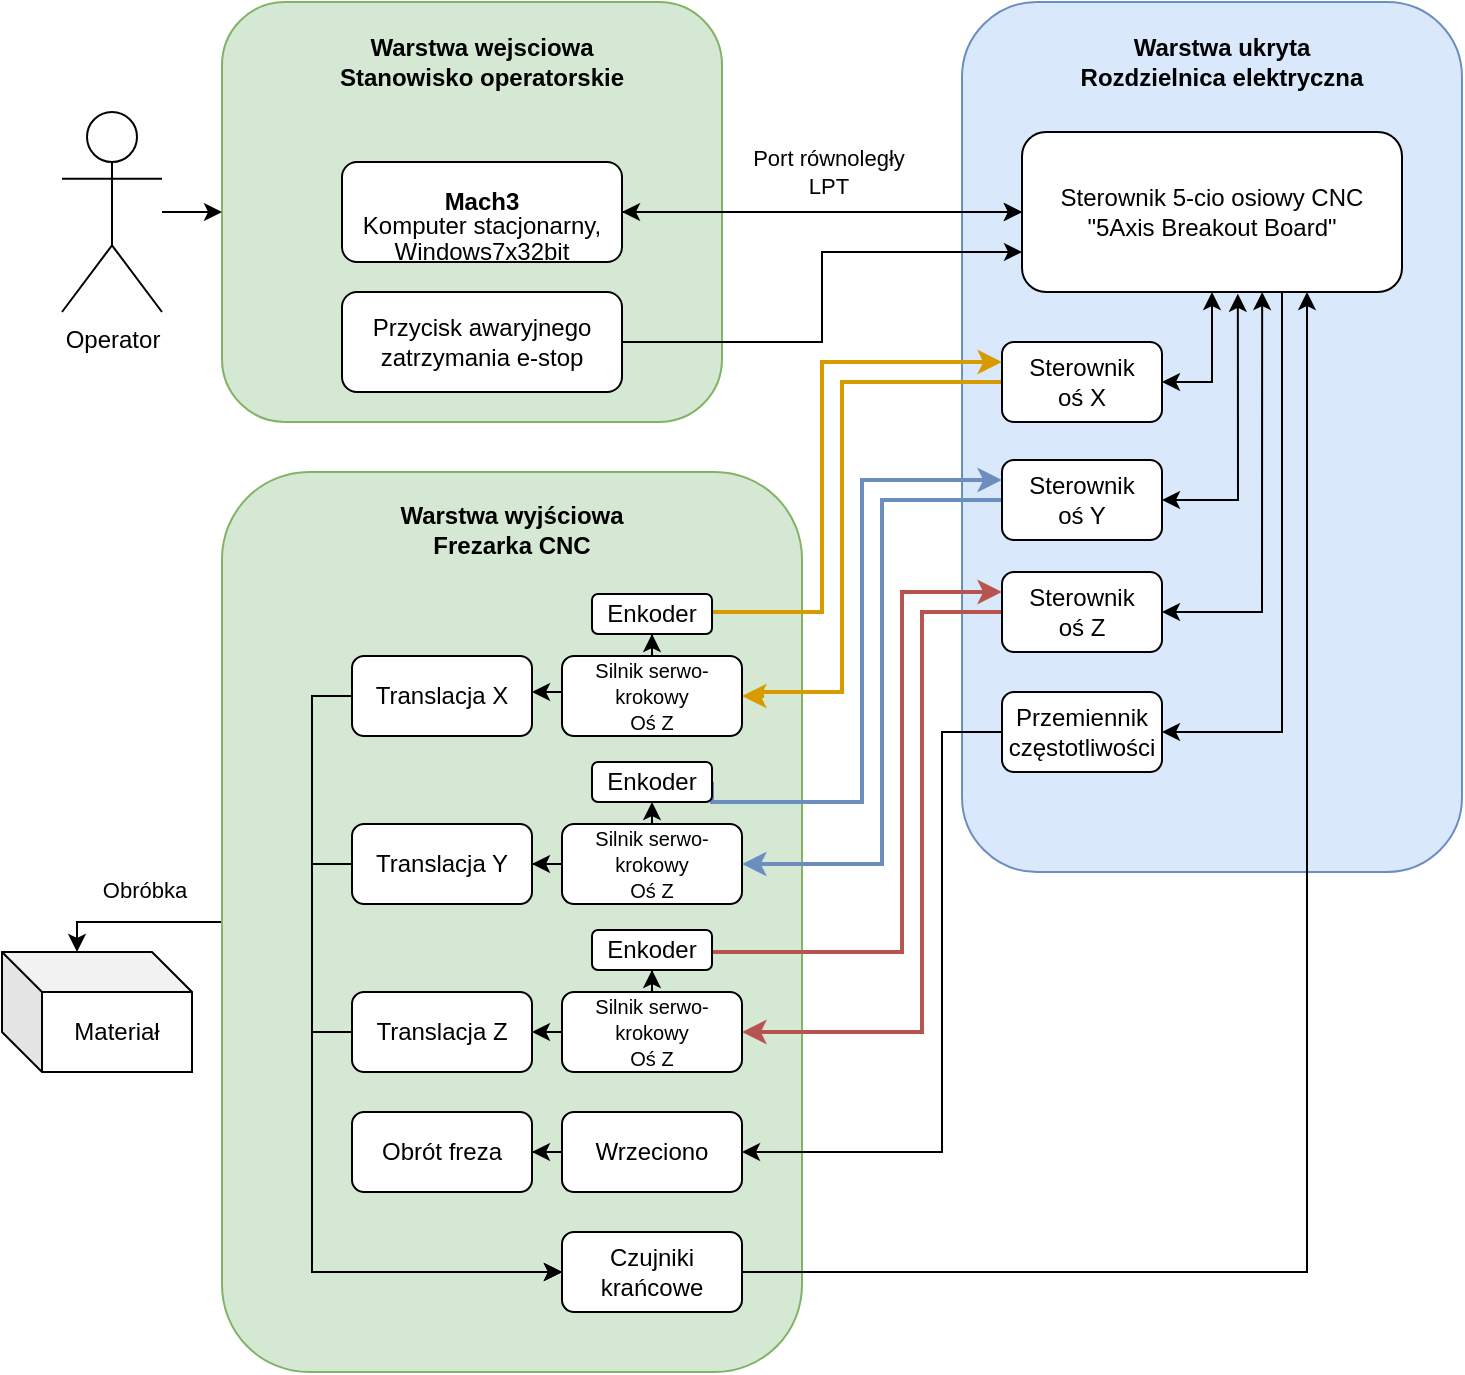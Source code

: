 <mxfile version="22.1.16" type="github">
  <diagram name="Page-1" id="szuRNDVLsLvM3TpF7tbm">
    <mxGraphModel dx="2603" dy="822" grid="1" gridSize="10" guides="1" tooltips="1" connect="1" arrows="1" fold="1" page="1" pageScale="1" pageWidth="1169" pageHeight="827" math="0" shadow="0">
      <root>
        <mxCell id="0" />
        <mxCell id="1" parent="0" />
        <mxCell id="0a7FApHj3BCXqNyQYN4L-6" value="" style="rounded=1;whiteSpace=wrap;html=1;fillColor=#d5e8d4;strokeColor=#82b366;" parent="1" vertex="1">
          <mxGeometry x="-90" y="165" width="250" height="210" as="geometry" />
        </mxCell>
        <mxCell id="0a7FApHj3BCXqNyQYN4L-4" value="" style="rounded=1;whiteSpace=wrap;html=1;fillColor=#dae8fc;strokeColor=#6c8ebf;" parent="1" vertex="1">
          <mxGeometry x="280" y="165" width="250" height="435" as="geometry" />
        </mxCell>
        <mxCell id="xdS54QY0vX1um2URCebI-88" style="edgeStyle=orthogonalEdgeStyle;rounded=0;orthogonalLoop=1;jettySize=auto;html=1;entryX=1;entryY=0.5;entryDx=0;entryDy=0;" parent="1" source="0a7FApHj3BCXqNyQYN4L-2" target="xdS54QY0vX1um2URCebI-50" edge="1">
          <mxGeometry relative="1" as="geometry">
            <Array as="points">
              <mxPoint x="440" y="530" />
            </Array>
          </mxGeometry>
        </mxCell>
        <mxCell id="0a7FApHj3BCXqNyQYN4L-2" value="&lt;div&gt;Sterownik 5-cio osiowy CNC&lt;/div&gt;&lt;div&gt;&quot;5Axis Breakout Board&quot;&lt;br&gt;&lt;/div&gt;" style="rounded=1;whiteSpace=wrap;html=1;" parent="1" vertex="1">
          <mxGeometry x="310" y="230" width="190" height="80" as="geometry" />
        </mxCell>
        <mxCell id="0a7FApHj3BCXqNyQYN4L-8" style="edgeStyle=orthogonalEdgeStyle;rounded=0;orthogonalLoop=1;jettySize=auto;html=1;exitX=1;exitY=0.5;exitDx=0;exitDy=0;entryX=0;entryY=0.5;entryDx=0;entryDy=0;" parent="1" source="0a7FApHj3BCXqNyQYN4L-3" target="0a7FApHj3BCXqNyQYN4L-2" edge="1">
          <mxGeometry relative="1" as="geometry" />
        </mxCell>
        <mxCell id="0a7FApHj3BCXqNyQYN4L-11" value="Port równoległy&lt;br&gt;LPT" style="edgeLabel;html=1;align=center;verticalAlign=middle;resizable=0;points=[];" parent="0a7FApHj3BCXqNyQYN4L-8" vertex="1" connectable="0">
          <mxGeometry x="0.215" y="3" relative="1" as="geometry">
            <mxPoint x="-19" y="-17" as="offset" />
          </mxGeometry>
        </mxCell>
        <mxCell id="0a7FApHj3BCXqNyQYN4L-3" value="&lt;br&gt;&lt;div&gt;&lt;b&gt;Mach3&lt;/b&gt;&lt;/div&gt;&lt;div style=&quot;line-height: 90%;&quot;&gt;Komputer stacjonarny,&lt;/div&gt;&lt;div&gt;Windows7x32bit&lt;br&gt;&lt;/div&gt;" style="rounded=1;whiteSpace=wrap;html=1;" parent="1" vertex="1">
          <mxGeometry x="-30" y="245" width="140" height="50" as="geometry" />
        </mxCell>
        <mxCell id="0a7FApHj3BCXqNyQYN4L-5" value="Warstwa ukryta&lt;br&gt;Rozdzielnica elektryczna" style="text;html=1;strokeColor=none;fillColor=none;align=center;verticalAlign=middle;whiteSpace=wrap;rounded=0;fontStyle=1" parent="1" vertex="1">
          <mxGeometry x="310" y="180" width="200" height="30" as="geometry" />
        </mxCell>
        <mxCell id="0a7FApHj3BCXqNyQYN4L-7" value="Warstwa wejsciowa &lt;b&gt;&lt;br&gt;Stanowisko operatorskie&lt;br&gt;&lt;/b&gt;" style="text;html=1;strokeColor=none;fillColor=none;align=center;verticalAlign=middle;whiteSpace=wrap;rounded=0;fontStyle=1" parent="1" vertex="1">
          <mxGeometry x="-60" y="180" width="200" height="30" as="geometry" />
        </mxCell>
        <mxCell id="xdS54QY0vX1um2URCebI-13" value="" style="edgeStyle=orthogonalEdgeStyle;rounded=0;orthogonalLoop=1;jettySize=auto;html=1;" parent="1" source="0a7FApHj3BCXqNyQYN4L-9" target="0a7FApHj3BCXqNyQYN4L-6" edge="1">
          <mxGeometry relative="1" as="geometry" />
        </mxCell>
        <mxCell id="0a7FApHj3BCXqNyQYN4L-9" value="Operator" style="shape=umlActor;verticalLabelPosition=bottom;verticalAlign=top;html=1;outlineConnect=0;" parent="1" vertex="1">
          <mxGeometry x="-170" y="220" width="50" height="100" as="geometry" />
        </mxCell>
        <mxCell id="0a7FApHj3BCXqNyQYN4L-33" value="" style="endArrow=classic;startArrow=classic;html=1;rounded=0;exitX=1;exitY=0.5;exitDx=0;exitDy=0;entryX=0;entryY=0.5;entryDx=0;entryDy=0;" parent="1" source="0a7FApHj3BCXqNyQYN4L-3" target="0a7FApHj3BCXqNyQYN4L-2" edge="1">
          <mxGeometry width="50" height="50" relative="1" as="geometry">
            <mxPoint x="180" y="440" as="sourcePoint" />
            <mxPoint x="230" y="390" as="targetPoint" />
          </mxGeometry>
        </mxCell>
        <mxCell id="xdS54QY0vX1um2URCebI-90" value="" style="edgeStyle=orthogonalEdgeStyle;rounded=0;orthogonalLoop=1;jettySize=auto;html=1;entryX=0;entryY=0;entryDx=37.5;entryDy=0;entryPerimeter=0;" parent="1" source="xdS54QY0vX1um2URCebI-1" target="xdS54QY0vX1um2URCebI-14" edge="1">
          <mxGeometry relative="1" as="geometry">
            <Array as="points">
              <mxPoint x="-162" y="625" />
            </Array>
          </mxGeometry>
        </mxCell>
        <mxCell id="xdS54QY0vX1um2URCebI-91" value="Obróbka" style="edgeLabel;html=1;align=center;verticalAlign=middle;resizable=0;points=[];" parent="xdS54QY0vX1um2URCebI-90" vertex="1" connectable="0">
          <mxGeometry x="-0.108" y="3" relative="1" as="geometry">
            <mxPoint y="-19" as="offset" />
          </mxGeometry>
        </mxCell>
        <mxCell id="xdS54QY0vX1um2URCebI-1" value="" style="rounded=1;whiteSpace=wrap;html=1;fillColor=#d5e8d4;strokeColor=#82b366;" parent="1" vertex="1">
          <mxGeometry x="-90" y="400" width="290" height="450" as="geometry" />
        </mxCell>
        <mxCell id="xdS54QY0vX1um2URCebI-2" value="Warstwa wyjściowa&lt;br&gt;Frezarka CNC" style="text;html=1;strokeColor=none;fillColor=none;align=center;verticalAlign=middle;whiteSpace=wrap;rounded=0;fontStyle=1" parent="1" vertex="1">
          <mxGeometry x="-45" y="414" width="200" height="30" as="geometry" />
        </mxCell>
        <mxCell id="xdS54QY0vX1um2URCebI-78" style="edgeStyle=orthogonalEdgeStyle;rounded=0;orthogonalLoop=1;jettySize=auto;html=1;exitX=0;exitY=0.5;exitDx=0;exitDy=0;entryX=1;entryY=0.5;entryDx=0;entryDy=0;fontColor=#FFD966;fillColor=#ffe6cc;strokeColor=#d79b00;strokeWidth=2;" parent="1" source="xdS54QY0vX1um2URCebI-5" target="xdS54QY0vX1um2URCebI-70" edge="1">
          <mxGeometry relative="1" as="geometry">
            <Array as="points">
              <mxPoint x="220" y="355" />
              <mxPoint x="220" y="510" />
              <mxPoint x="180" y="510" />
              <mxPoint x="180" y="512" />
            </Array>
          </mxGeometry>
        </mxCell>
        <mxCell id="xdS54QY0vX1um2URCebI-5" value="Sterownik&lt;br&gt;oś X" style="rounded=1;whiteSpace=wrap;html=1;" parent="1" vertex="1">
          <mxGeometry x="300" y="335" width="80" height="40" as="geometry" />
        </mxCell>
        <mxCell id="xdS54QY0vX1um2URCebI-22" value="" style="edgeStyle=orthogonalEdgeStyle;rounded=0;orthogonalLoop=1;jettySize=auto;html=1;" parent="1" source="xdS54QY0vX1um2URCebI-6" target="xdS54QY0vX1um2URCebI-15" edge="1">
          <mxGeometry relative="1" as="geometry" />
        </mxCell>
        <mxCell id="xdS54QY0vX1um2URCebI-6" value="Wrzeciono" style="rounded=1;whiteSpace=wrap;html=1;" parent="1" vertex="1">
          <mxGeometry x="80" y="720" width="90" height="40" as="geometry" />
        </mxCell>
        <mxCell id="xdS54QY0vX1um2URCebI-19" value="" style="edgeStyle=orthogonalEdgeStyle;rounded=0;orthogonalLoop=1;jettySize=auto;html=1;" parent="1" target="xdS54QY0vX1um2URCebI-16" edge="1">
          <mxGeometry relative="1" as="geometry">
            <mxPoint x="80" y="517.029" as="sourcePoint" />
            <Array as="points">
              <mxPoint x="80" y="510" />
            </Array>
          </mxGeometry>
        </mxCell>
        <mxCell id="xdS54QY0vX1um2URCebI-20" value="" style="edgeStyle=orthogonalEdgeStyle;rounded=0;orthogonalLoop=1;jettySize=auto;html=1;" parent="1" source="xdS54QY0vX1um2URCebI-8" target="xdS54QY0vX1um2URCebI-17" edge="1">
          <mxGeometry relative="1" as="geometry" />
        </mxCell>
        <mxCell id="xdS54QY0vX1um2URCebI-65" style="edgeStyle=orthogonalEdgeStyle;rounded=0;orthogonalLoop=1;jettySize=auto;html=1;exitX=0.5;exitY=0;exitDx=0;exitDy=0;entryX=0.5;entryY=1;entryDx=0;entryDy=0;" parent="1" source="xdS54QY0vX1um2URCebI-8" target="xdS54QY0vX1um2URCebI-62" edge="1">
          <mxGeometry relative="1" as="geometry" />
        </mxCell>
        <mxCell id="xdS54QY0vX1um2URCebI-8" value="&lt;p style=&quot;line-height: 100%;&quot;&gt;&lt;font style=&quot;font-size: 10px;&quot;&gt;Silnik serwo-krokowy&lt;br&gt;Oś Z&lt;/font&gt;&lt;/p&gt;" style="rounded=1;whiteSpace=wrap;html=1;" parent="1" vertex="1">
          <mxGeometry x="80" y="576" width="90" height="40" as="geometry" />
        </mxCell>
        <mxCell id="xdS54QY0vX1um2URCebI-21" value="" style="edgeStyle=orthogonalEdgeStyle;rounded=0;orthogonalLoop=1;jettySize=auto;html=1;entryX=1;entryY=0.5;entryDx=0;entryDy=0;" parent="1" target="xdS54QY0vX1um2URCebI-18" edge="1">
          <mxGeometry relative="1" as="geometry">
            <mxPoint x="80" y="680" as="sourcePoint" />
          </mxGeometry>
        </mxCell>
        <mxCell id="xdS54QY0vX1um2URCebI-12" style="edgeStyle=orthogonalEdgeStyle;rounded=0;orthogonalLoop=1;jettySize=auto;html=1;exitX=1;exitY=0.5;exitDx=0;exitDy=0;entryX=0;entryY=0.75;entryDx=0;entryDy=0;" parent="1" source="xdS54QY0vX1um2URCebI-11" target="0a7FApHj3BCXqNyQYN4L-2" edge="1">
          <mxGeometry relative="1" as="geometry" />
        </mxCell>
        <mxCell id="xdS54QY0vX1um2URCebI-11" value="Przycisk awaryjnego&lt;br&gt;zatrzymania e-stop" style="rounded=1;whiteSpace=wrap;html=1;" parent="1" vertex="1">
          <mxGeometry x="-30" y="310" width="140" height="50" as="geometry" />
        </mxCell>
        <mxCell id="xdS54QY0vX1um2URCebI-14" value="Materiał" style="shape=cube;whiteSpace=wrap;html=1;boundedLbl=1;backgroundOutline=1;darkOpacity=0.05;darkOpacity2=0.1;" parent="1" vertex="1">
          <mxGeometry x="-200" y="640" width="95" height="60" as="geometry" />
        </mxCell>
        <mxCell id="xdS54QY0vX1um2URCebI-15" value="Obrót freza" style="rounded=1;whiteSpace=wrap;html=1;" parent="1" vertex="1">
          <mxGeometry x="-25" y="720" width="90" height="40" as="geometry" />
        </mxCell>
        <mxCell id="xdS54QY0vX1um2URCebI-61" style="edgeStyle=orthogonalEdgeStyle;rounded=0;orthogonalLoop=1;jettySize=auto;html=1;entryX=0;entryY=0.5;entryDx=0;entryDy=0;exitX=0;exitY=0.5;exitDx=0;exitDy=0;" parent="1" source="xdS54QY0vX1um2URCebI-16" target="xdS54QY0vX1um2URCebI-38" edge="1">
          <mxGeometry relative="1" as="geometry">
            <mxPoint x="-45" y="800" as="targetPoint" />
          </mxGeometry>
        </mxCell>
        <mxCell id="xdS54QY0vX1um2URCebI-16" value="Translacja X" style="rounded=1;whiteSpace=wrap;html=1;" parent="1" vertex="1">
          <mxGeometry x="-25" y="492" width="90" height="40" as="geometry" />
        </mxCell>
        <mxCell id="xdS54QY0vX1um2URCebI-57" style="edgeStyle=orthogonalEdgeStyle;rounded=0;orthogonalLoop=1;jettySize=auto;html=1;exitX=0;exitY=0.5;exitDx=0;exitDy=0;entryX=0;entryY=0.5;entryDx=0;entryDy=0;" parent="1" source="xdS54QY0vX1um2URCebI-17" target="xdS54QY0vX1um2URCebI-38" edge="1">
          <mxGeometry relative="1" as="geometry" />
        </mxCell>
        <mxCell id="xdS54QY0vX1um2URCebI-17" value="Translacja Y" style="rounded=1;whiteSpace=wrap;html=1;" parent="1" vertex="1">
          <mxGeometry x="-25" y="576" width="90" height="40" as="geometry" />
        </mxCell>
        <mxCell id="xdS54QY0vX1um2URCebI-56" style="edgeStyle=orthogonalEdgeStyle;rounded=0;orthogonalLoop=1;jettySize=auto;html=1;exitX=0;exitY=0.5;exitDx=0;exitDy=0;entryX=0;entryY=0.5;entryDx=0;entryDy=0;" parent="1" source="xdS54QY0vX1um2URCebI-18" target="xdS54QY0vX1um2URCebI-38" edge="1">
          <mxGeometry relative="1" as="geometry" />
        </mxCell>
        <mxCell id="xdS54QY0vX1um2URCebI-18" value="Translacja Z" style="rounded=1;whiteSpace=wrap;html=1;" parent="1" vertex="1">
          <mxGeometry x="-25" y="660" width="90" height="40" as="geometry" />
        </mxCell>
        <mxCell id="xdS54QY0vX1um2URCebI-81" style="edgeStyle=orthogonalEdgeStyle;rounded=0;orthogonalLoop=1;jettySize=auto;html=1;entryX=1;entryY=0.5;entryDx=0;entryDy=0;fillColor=#dae8fc;strokeColor=#6c8ebf;strokeWidth=2;" parent="1" source="xdS54QY0vX1um2URCebI-31" target="xdS54QY0vX1um2URCebI-8" edge="1">
          <mxGeometry relative="1" as="geometry">
            <Array as="points">
              <mxPoint x="240" y="414" />
              <mxPoint x="240" y="596" />
            </Array>
          </mxGeometry>
        </mxCell>
        <mxCell id="xdS54QY0vX1um2URCebI-31" value="Sterownik&lt;br&gt;oś Y" style="rounded=1;whiteSpace=wrap;html=1;" parent="1" vertex="1">
          <mxGeometry x="300" y="394" width="80" height="40" as="geometry" />
        </mxCell>
        <mxCell id="xdS54QY0vX1um2URCebI-55" style="edgeStyle=orthogonalEdgeStyle;rounded=0;orthogonalLoop=1;jettySize=auto;html=1;entryX=0.75;entryY=1;entryDx=0;entryDy=0;" parent="1" source="xdS54QY0vX1um2URCebI-38" target="0a7FApHj3BCXqNyQYN4L-2" edge="1">
          <mxGeometry relative="1" as="geometry" />
        </mxCell>
        <mxCell id="xdS54QY0vX1um2URCebI-38" value="Czujniki&lt;br&gt;krańcowe" style="rounded=1;whiteSpace=wrap;html=1;" parent="1" vertex="1">
          <mxGeometry x="80" y="780" width="90" height="40" as="geometry" />
        </mxCell>
        <mxCell id="xdS54QY0vX1um2URCebI-82" style="edgeStyle=orthogonalEdgeStyle;rounded=0;orthogonalLoop=1;jettySize=auto;html=1;entryX=1;entryY=0.5;entryDx=0;entryDy=0;fillColor=#f8cecc;strokeColor=#b85450;strokeWidth=2;" parent="1" source="xdS54QY0vX1um2URCebI-32" target="xdS54QY0vX1um2URCebI-73" edge="1">
          <mxGeometry relative="1" as="geometry">
            <Array as="points">
              <mxPoint x="260" y="470" />
              <mxPoint x="260" y="680" />
            </Array>
          </mxGeometry>
        </mxCell>
        <mxCell id="xdS54QY0vX1um2URCebI-32" value="Sterownik&lt;br&gt;oś Z" style="rounded=1;whiteSpace=wrap;html=1;" parent="1" vertex="1">
          <mxGeometry x="300" y="450" width="80" height="40" as="geometry" />
        </mxCell>
        <mxCell id="xdS54QY0vX1um2URCebI-84" style="edgeStyle=orthogonalEdgeStyle;rounded=0;orthogonalLoop=1;jettySize=auto;html=1;exitX=0;exitY=0.5;exitDx=0;exitDy=0;entryX=1;entryY=0.5;entryDx=0;entryDy=0;" parent="1" source="xdS54QY0vX1um2URCebI-50" target="xdS54QY0vX1um2URCebI-6" edge="1">
          <mxGeometry relative="1" as="geometry">
            <Array as="points">
              <mxPoint x="270" y="530" />
              <mxPoint x="270" y="740" />
            </Array>
          </mxGeometry>
        </mxCell>
        <mxCell id="xdS54QY0vX1um2URCebI-50" value="Przemiennik&lt;br&gt;częstotliwości" style="rounded=1;whiteSpace=wrap;html=1;" parent="1" vertex="1">
          <mxGeometry x="300" y="510" width="80" height="40" as="geometry" />
        </mxCell>
        <mxCell id="xdS54QY0vX1um2URCebI-80" style="edgeStyle=orthogonalEdgeStyle;rounded=0;orthogonalLoop=1;jettySize=auto;html=1;exitX=1;exitY=0.5;exitDx=0;exitDy=0;entryX=0;entryY=0.25;entryDx=0;entryDy=0;fillColor=#dae8fc;strokeColor=#6c8ebf;strokeWidth=2;" parent="1" source="xdS54QY0vX1um2URCebI-62" target="xdS54QY0vX1um2URCebI-31" edge="1">
          <mxGeometry relative="1" as="geometry">
            <Array as="points">
              <mxPoint x="230" y="565" />
              <mxPoint x="230" y="404" />
            </Array>
          </mxGeometry>
        </mxCell>
        <mxCell id="xdS54QY0vX1um2URCebI-62" value="Enkoder" style="rounded=1;whiteSpace=wrap;html=1;" parent="1" vertex="1">
          <mxGeometry x="95" y="545" width="60" height="20" as="geometry" />
        </mxCell>
        <mxCell id="xdS54QY0vX1um2URCebI-72" style="edgeStyle=orthogonalEdgeStyle;rounded=0;orthogonalLoop=1;jettySize=auto;html=1;entryX=0.5;entryY=1;entryDx=0;entryDy=0;" parent="1" source="xdS54QY0vX1um2URCebI-70" target="xdS54QY0vX1um2URCebI-71" edge="1">
          <mxGeometry relative="1" as="geometry" />
        </mxCell>
        <mxCell id="xdS54QY0vX1um2URCebI-70" value="&lt;p style=&quot;line-height: 100%;&quot;&gt;&lt;font style=&quot;font-size: 10px;&quot;&gt;Silnik serwo-krokowy&lt;br&gt;Oś Z&lt;/font&gt;&lt;/p&gt;" style="rounded=1;whiteSpace=wrap;html=1;" parent="1" vertex="1">
          <mxGeometry x="80" y="492" width="90" height="40" as="geometry" />
        </mxCell>
        <mxCell id="xdS54QY0vX1um2URCebI-77" style="edgeStyle=orthogonalEdgeStyle;rounded=0;orthogonalLoop=1;jettySize=auto;html=1;exitX=1;exitY=0.5;exitDx=0;exitDy=0;entryX=0;entryY=0.25;entryDx=0;entryDy=0;fontColor=#FFD966;fillColor=#ffe6cc;strokeColor=#d79b00;strokeWidth=2;" parent="1" source="xdS54QY0vX1um2URCebI-71" target="xdS54QY0vX1um2URCebI-5" edge="1">
          <mxGeometry relative="1" as="geometry">
            <Array as="points">
              <mxPoint x="155" y="470" />
              <mxPoint x="210" y="470" />
              <mxPoint x="210" y="345" />
            </Array>
          </mxGeometry>
        </mxCell>
        <mxCell id="xdS54QY0vX1um2URCebI-71" value="Enkoder" style="rounded=1;whiteSpace=wrap;html=1;" parent="1" vertex="1">
          <mxGeometry x="95" y="461" width="60" height="20" as="geometry" />
        </mxCell>
        <mxCell id="xdS54QY0vX1um2URCebI-75" style="edgeStyle=orthogonalEdgeStyle;rounded=0;orthogonalLoop=1;jettySize=auto;html=1;entryX=0.5;entryY=1;entryDx=0;entryDy=0;" parent="1" source="xdS54QY0vX1um2URCebI-73" target="xdS54QY0vX1um2URCebI-74" edge="1">
          <mxGeometry relative="1" as="geometry" />
        </mxCell>
        <mxCell id="xdS54QY0vX1um2URCebI-73" value="&lt;p style=&quot;line-height: 100%;&quot;&gt;&lt;font style=&quot;font-size: 10px;&quot;&gt;Silnik serwo-krokowy&lt;br&gt;Oś Z&lt;/font&gt;&lt;/p&gt;" style="rounded=1;whiteSpace=wrap;html=1;" parent="1" vertex="1">
          <mxGeometry x="80" y="660" width="90" height="40" as="geometry" />
        </mxCell>
        <mxCell id="xdS54QY0vX1um2URCebI-83" style="edgeStyle=orthogonalEdgeStyle;rounded=0;orthogonalLoop=1;jettySize=auto;html=1;exitX=1;exitY=0.5;exitDx=0;exitDy=0;entryX=0;entryY=0.25;entryDx=0;entryDy=0;fillColor=#f8cecc;strokeColor=#b85450;strokeWidth=2;" parent="1" source="xdS54QY0vX1um2URCebI-74" target="xdS54QY0vX1um2URCebI-32" edge="1">
          <mxGeometry relative="1" as="geometry">
            <Array as="points">
              <mxPoint x="250" y="640" />
              <mxPoint x="250" y="460" />
            </Array>
          </mxGeometry>
        </mxCell>
        <mxCell id="xdS54QY0vX1um2URCebI-74" value="Enkoder" style="rounded=1;whiteSpace=wrap;html=1;" parent="1" vertex="1">
          <mxGeometry x="95" y="629" width="60" height="20" as="geometry" />
        </mxCell>
        <mxCell id="xdS54QY0vX1um2URCebI-85" value="" style="endArrow=classic;startArrow=classic;html=1;rounded=0;exitX=1;exitY=0.5;exitDx=0;exitDy=0;entryX=0.5;entryY=1;entryDx=0;entryDy=0;" parent="1" source="xdS54QY0vX1um2URCebI-5" target="0a7FApHj3BCXqNyQYN4L-2" edge="1">
          <mxGeometry width="50" height="50" relative="1" as="geometry">
            <mxPoint x="390" y="390" as="sourcePoint" />
            <mxPoint x="440" y="340" as="targetPoint" />
            <Array as="points">
              <mxPoint x="405" y="355" />
            </Array>
          </mxGeometry>
        </mxCell>
        <mxCell id="xdS54QY0vX1um2URCebI-86" value="" style="endArrow=classic;startArrow=classic;html=1;rounded=0;exitX=1;exitY=0.5;exitDx=0;exitDy=0;entryX=0.568;entryY=1.011;entryDx=0;entryDy=0;entryPerimeter=0;" parent="1" source="xdS54QY0vX1um2URCebI-31" target="0a7FApHj3BCXqNyQYN4L-2" edge="1">
          <mxGeometry width="50" height="50" relative="1" as="geometry">
            <mxPoint x="390" y="365" as="sourcePoint" />
            <mxPoint x="415" y="320" as="targetPoint" />
            <Array as="points">
              <mxPoint x="418" y="414" />
            </Array>
          </mxGeometry>
        </mxCell>
        <mxCell id="xdS54QY0vX1um2URCebI-87" value="" style="endArrow=classic;startArrow=classic;html=1;rounded=0;exitX=1;exitY=0.5;exitDx=0;exitDy=0;entryX=0.632;entryY=1;entryDx=0;entryDy=0;entryPerimeter=0;" parent="1" source="xdS54QY0vX1um2URCebI-32" target="0a7FApHj3BCXqNyQYN4L-2" edge="1">
          <mxGeometry width="50" height="50" relative="1" as="geometry">
            <mxPoint x="400" y="375" as="sourcePoint" />
            <mxPoint x="425" y="330" as="targetPoint" />
            <Array as="points">
              <mxPoint x="430" y="470" />
            </Array>
          </mxGeometry>
        </mxCell>
      </root>
    </mxGraphModel>
  </diagram>
</mxfile>
